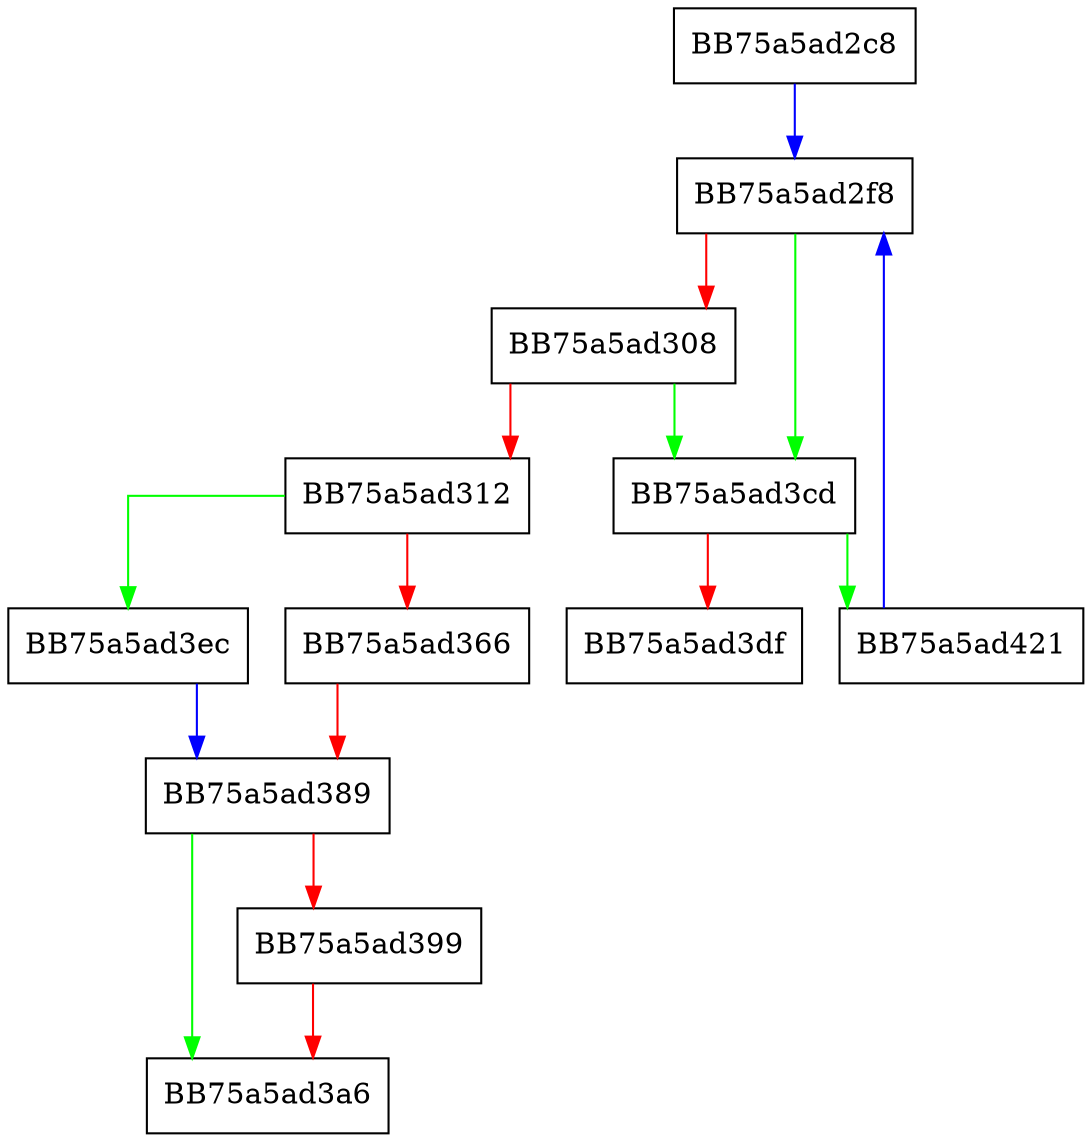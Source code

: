 digraph _Growmap {
  node [shape="box"];
  graph [splines=ortho];
  BB75a5ad2c8 -> BB75a5ad2f8 [color="blue"];
  BB75a5ad2f8 -> BB75a5ad3cd [color="green"];
  BB75a5ad2f8 -> BB75a5ad308 [color="red"];
  BB75a5ad308 -> BB75a5ad3cd [color="green"];
  BB75a5ad308 -> BB75a5ad312 [color="red"];
  BB75a5ad312 -> BB75a5ad3ec [color="green"];
  BB75a5ad312 -> BB75a5ad366 [color="red"];
  BB75a5ad366 -> BB75a5ad389 [color="red"];
  BB75a5ad389 -> BB75a5ad3a6 [color="green"];
  BB75a5ad389 -> BB75a5ad399 [color="red"];
  BB75a5ad399 -> BB75a5ad3a6 [color="red"];
  BB75a5ad3cd -> BB75a5ad421 [color="green"];
  BB75a5ad3cd -> BB75a5ad3df [color="red"];
  BB75a5ad3ec -> BB75a5ad389 [color="blue"];
  BB75a5ad421 -> BB75a5ad2f8 [color="blue"];
}